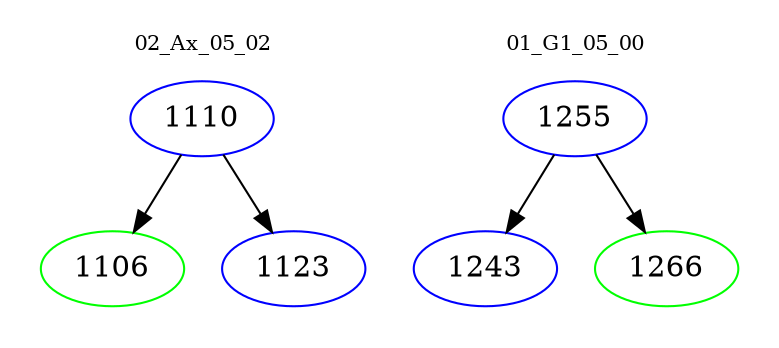 digraph{
subgraph cluster_0 {
color = white
label = "02_Ax_05_02";
fontsize=10;
T0_1110 [label="1110", color="blue"]
T0_1110 -> T0_1106 [color="black"]
T0_1106 [label="1106", color="green"]
T0_1110 -> T0_1123 [color="black"]
T0_1123 [label="1123", color="blue"]
}
subgraph cluster_1 {
color = white
label = "01_G1_05_00";
fontsize=10;
T1_1255 [label="1255", color="blue"]
T1_1255 -> T1_1243 [color="black"]
T1_1243 [label="1243", color="blue"]
T1_1255 -> T1_1266 [color="black"]
T1_1266 [label="1266", color="green"]
}
}

